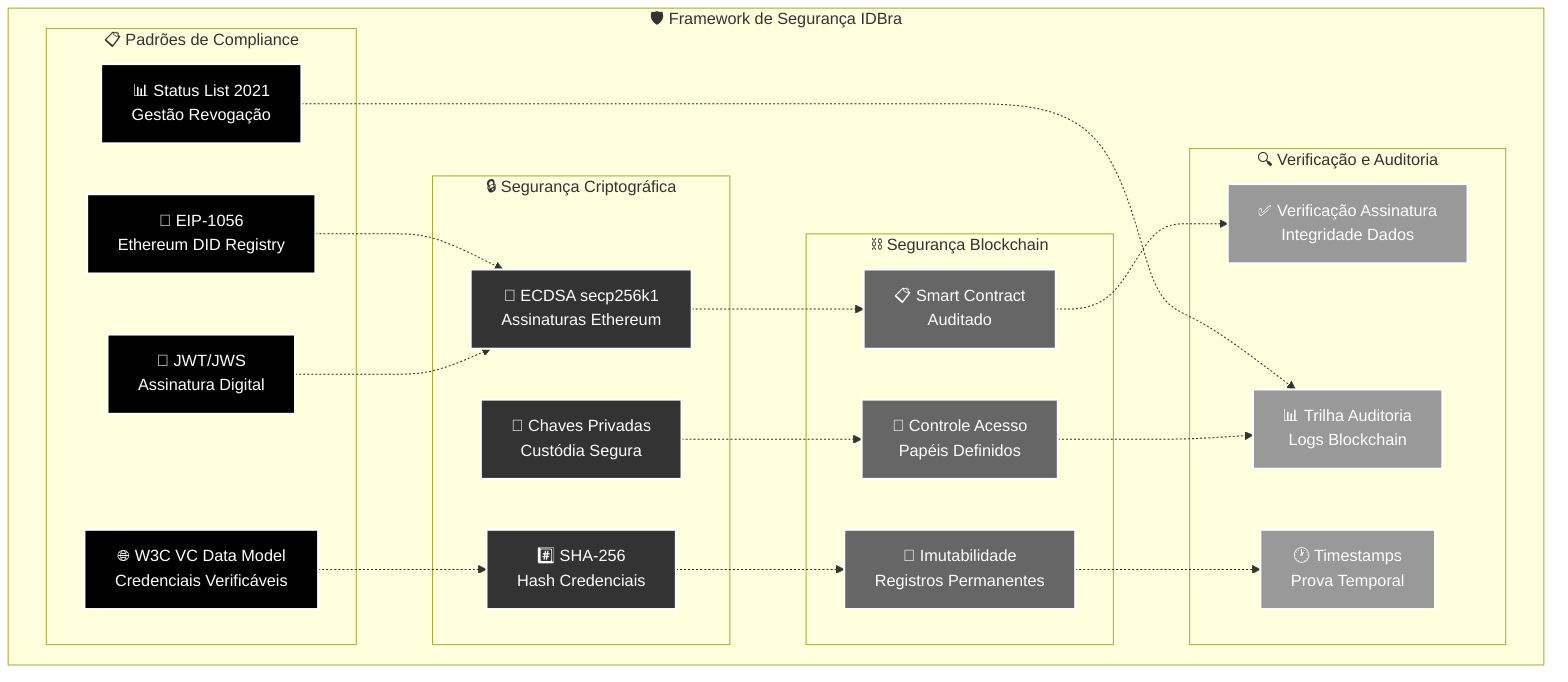flowchart TD
    subgraph "🛡️ Framework de Segurança IDBra"
        subgraph "📋 Padrões de Compliance"
            S1["📜 EIP-1056<br/>Ethereum DID Registry"]
            S2["🌐 W3C VC Data Model<br/>Credenciais Verificáveis"]
            S3["📊 Status List 2021<br/>Gestão Revogação"]
            S4["🔐 JWT/JWS<br/>Assinatura Digital"]
        end

        subgraph "🔒 Segurança Criptográfica"
            C1["🔑 ECDSA secp256k1<br/>Assinaturas Ethereum"]
            C2["#️⃣ SHA-256<br/>Hash Credenciais"]
            C3["🔐 Chaves Privadas<br/>Custódia Segura"]
        end

        subgraph "⛓️ Segurança Blockchain"
            B1["📋 Smart Contract<br/>Auditado"]
            B2["👥 Controle Acesso<br/>Papéis Definidos"]
            B3["🔄 Imutabilidade<br/>Registros Permanentes"]
        end

        subgraph "🔍 Verificação e Auditoria"
            V1["✅ Verificação Assinatura<br/>Integridade Dados"]
            V2["📊 Trilha Auditoria<br/>Logs Blockchain"]
            V3["🕐 Timestamps<br/>Prova Temporal"]
        end
    end

    S1 -.-> C1
    S2 -.-> C2
    S3 -.-> V2
    S4 -.-> C1

    C1 -.-> B1
    C2 -.-> B3
    C3 -.-> B2

    B1 -.-> V1
    B2 -.-> V2
    B3 -.-> V3

    classDef standardsStyle fill:#000,stroke:#fff,stroke-width:2px,color:#fff
    classDef cryptoStyle fill:#333,stroke:#fff,stroke-width:2px,color:#fff
    classDef blockchainStyle fill:#666,stroke:#fff,stroke-width:2px,color:#fff
    classDef verificationStyle fill:#999,stroke:#fff,stroke-width:2px,color:#fff

    class S1,S2,S3,S4 standardsStyle
    class C1,C2,C3 cryptoStyle
    class B1,B2,B3 blockchainStyle
    class V1,V2,V3 verificationStyle